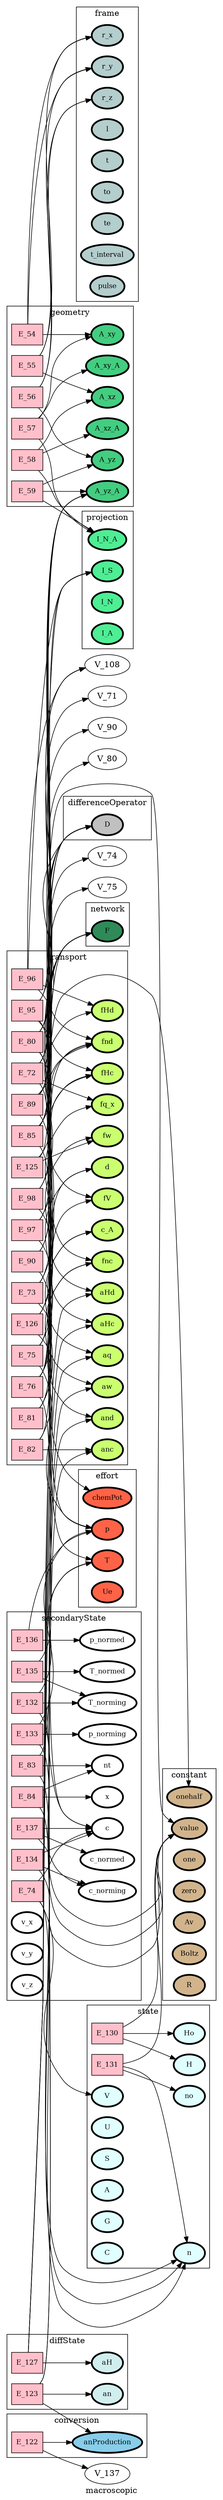 digraph macroscopic {
label=macroscopic;
rankdir=LR;
E_85 -> V_64  [splines=ortho];
E_85 -> V_70  [splines=ortho];
E_85 -> V_75  [splines=ortho];
E_85 -> V_85  [splines=ortho];
E_89 -> V_21  [splines=ortho];
E_89 -> V_64  [splines=ortho];
E_89 -> V_70  [splines=ortho];
E_89 -> V_74  [splines=ortho];
E_90 -> V_10  [splines=ortho];
E_90 -> V_101  [splines=ortho];
E_95 -> V_108  [splines=ortho];
E_95 -> V_92  [splines=ortho];
E_95 -> V_98  [splines=ortho];
E_96 -> V_101  [splines=ortho];
E_96 -> V_108  [splines=ortho];
E_96 -> V_98  [splines=ortho];
E_97 -> V_10  [splines=ortho];
E_97 -> V_109  [splines=ortho];
E_98 -> V_10  [splines=ortho];
E_98 -> V_110  [splines=ortho];
E_125 -> V_1  [splines=ortho];
E_125 -> V_109  [splines=ortho];
E_126 -> V_10  [splines=ortho];
E_126 -> V_141  [splines=ortho];
E_72 -> V_19  [splines=ortho];
E_72 -> V_64  [splines=ortho];
E_72 -> V_70  [splines=ortho];
E_72 -> V_80  [splines=ortho];
E_73 -> V_10  [splines=ortho];
E_73 -> V_83  [splines=ortho];
E_75 -> V_20  [splines=ortho];
E_75 -> V_64  [splines=ortho];
E_76 -> V_64  [splines=ortho];
E_76 -> V_8  [splines=ortho];
E_76 -> V_85  [splines=ortho];
E_76 -> V_86  [splines=ortho];
E_80 -> V_20  [splines=ortho];
E_80 -> V_64  [splines=ortho];
E_80 -> V_70  [splines=ortho];
E_80 -> V_71  [splines=ortho];
E_80 -> V_90  [splines=ortho];
E_81 -> V_87  [splines=ortho];
E_81 -> V_91  [splines=ortho];
E_82 -> V_10  [splines=ortho];
E_82 -> V_92  [splines=ortho];
subgraph cluster_macroscopic___transport {
label=transport;
rankdir=LR;
V_101 [fillcolor=darkolivegreen1, fontsize=12, label=fnd, penwidth=3, style=filled];
V_104 [fillcolor=darkolivegreen1, fontsize=12, label=and, penwidth=3, style=filled];
V_109 [fillcolor=darkolivegreen1, fontsize=12, label=fHc, penwidth=3, style=filled];
V_110 [fillcolor=darkolivegreen1, fontsize=12, label=fHd, penwidth=3, style=filled];
V_111 [fillcolor=darkolivegreen1, fontsize=12, label=aHc, penwidth=3, style=filled];
V_112 [fillcolor=darkolivegreen1, fontsize=12, label=aHd, penwidth=3, style=filled];
V_141 [fillcolor=darkolivegreen1, fontsize=12, label=fw, penwidth=3, style=filled];
V_142 [fillcolor=darkolivegreen1, fontsize=12, label=aw, penwidth=3, style=filled];
V_83 [fillcolor=darkolivegreen1, fontsize=12, label=fq_x, penwidth=3, style=filled];
V_84 [fillcolor=darkolivegreen1, fontsize=12, label=aq, penwidth=3, style=filled];
V_86 [fillcolor=darkolivegreen1, fontsize=12, label=d, penwidth=3, style=filled];
V_87 [fillcolor=darkolivegreen1, fontsize=12, label=c_A, penwidth=3, style=filled];
V_91 [fillcolor=darkolivegreen1, fontsize=12, label=fV, penwidth=3, style=filled];
V_92 [fillcolor=darkolivegreen1, fontsize=12, label=fnc, penwidth=3, style=filled];
V_93 [fillcolor=darkolivegreen1, fontsize=12, label=anc, penwidth=3, style=filled];
E_85 [fillcolor=pink, fontsize=12, shape=box, style=filled];
E_85 -> V_101  [splines=ortho];
E_89 [fillcolor=pink, fontsize=12, shape=box, style=filled];
E_89 -> V_101  [splines=ortho];
E_90 [fillcolor=pink, fontsize=12, shape=box, style=filled];
E_90 -> V_104  [splines=ortho];
E_95 [fillcolor=pink, fontsize=12, shape=box, style=filled];
E_95 -> V_109  [splines=ortho];
E_96 [fillcolor=pink, fontsize=12, shape=box, style=filled];
E_96 -> V_110  [splines=ortho];
E_97 [fillcolor=pink, fontsize=12, shape=box, style=filled];
E_97 -> V_111  [splines=ortho];
E_98 [fillcolor=pink, fontsize=12, shape=box, style=filled];
E_98 -> V_112  [splines=ortho];
E_125 [fillcolor=pink, fontsize=12, shape=box, style=filled];
E_125 -> V_141  [splines=ortho];
E_126 [fillcolor=pink, fontsize=12, shape=box, style=filled];
E_126 -> V_142  [splines=ortho];
E_72 [fillcolor=pink, fontsize=12, shape=box, style=filled];
E_72 -> V_83  [splines=ortho];
E_73 [fillcolor=pink, fontsize=12, shape=box, style=filled];
E_73 -> V_84  [splines=ortho];
E_75 [fillcolor=pink, fontsize=12, shape=box, style=filled];
E_75 -> V_86  [splines=ortho];
E_76 [fillcolor=pink, fontsize=12, shape=box, style=filled];
E_76 -> V_87  [splines=ortho];
E_80 [fillcolor=pink, fontsize=12, shape=box, style=filled];
E_80 -> V_91  [splines=ortho];
E_81 [fillcolor=pink, fontsize=12, shape=box, style=filled];
E_81 -> V_92  [splines=ortho];
E_82 [fillcolor=pink, fontsize=12, shape=box, style=filled];
E_82 -> V_93  [splines=ortho];
}

E_54 -> V_12  [splines=ortho];
E_54 -> V_13  [splines=ortho];
E_55 -> V_12  [splines=ortho];
E_55 -> V_14  [splines=ortho];
E_56 -> V_13  [splines=ortho];
E_56 -> V_14  [splines=ortho];
E_57 -> V_48  [splines=ortho];
E_57 -> V_65  [splines=ortho];
E_58 -> V_48  [splines=ortho];
E_58 -> V_66  [splines=ortho];
E_59 -> V_48  [splines=ortho];
E_59 -> V_67  [splines=ortho];
subgraph cluster_macroscopic___geometry {
label=geometry;
rankdir=LR;
V_65 [fillcolor=seagreen3, fontsize=12, label=A_xy, penwidth=3, style=filled];
V_66 [fillcolor=seagreen3, fontsize=12, label=A_xz, penwidth=3, style=filled];
V_67 [fillcolor=seagreen3, fontsize=12, label=A_yz, penwidth=3, style=filled];
V_68 [fillcolor=seagreen3, fontsize=12, label=A_xy_A, penwidth=3, style=filled];
V_69 [fillcolor=seagreen3, fontsize=12, label=A_xz_A, penwidth=3, style=filled];
V_70 [fillcolor=seagreen3, fontsize=12, label=A_yz_A, penwidth=3, style=filled];
E_54 [fillcolor=pink, fontsize=12, shape=box, style=filled];
E_54 -> V_65  [splines=ortho];
E_55 [fillcolor=pink, fontsize=12, shape=box, style=filled];
E_55 -> V_66  [splines=ortho];
E_56 [fillcolor=pink, fontsize=12, shape=box, style=filled];
E_56 -> V_67  [splines=ortho];
E_57 [fillcolor=pink, fontsize=12, shape=box, style=filled];
E_57 -> V_68  [splines=ortho];
E_58 [fillcolor=pink, fontsize=12, shape=box, style=filled];
E_58 -> V_69  [splines=ortho];
E_59 [fillcolor=pink, fontsize=12, shape=box, style=filled];
E_59 -> V_70  [splines=ortho];
}

subgraph cluster_macroscopic___properties {
label=properties;
rankdir=LR;
}

subgraph cluster_macroscopic___network {
label=network;
rankdir=LR;
V_10 [fillcolor=seagreen4, fontsize=12, label=F, penwidth=3, style=filled];
}

subgraph cluster_macroscopic___projection {
label=projection;
rankdir=LR;
V_48 [fillcolor=seagreen2, fontsize=12, label=I_N_A, penwidth=3, style=filled];
V_96 [fillcolor=seagreen2, fontsize=12, label=I_N, penwidth=3, style=filled];
V_97 [fillcolor=seagreen2, fontsize=12, label=I_A, penwidth=3, style=filled];
V_98 [fillcolor=seagreen2, fontsize=12, label=I_S, penwidth=3, style=filled];
}

subgraph cluster_macroscopic___differenceOperator {
label=differenceOperator;
rankdir=LR;
V_64 [fillcolor=grey, fontsize=12, label=D, penwidth=3, style=filled];
}

subgraph cluster_macroscopic___frame {
label=frame;
rankdir=LR;
V_11 [fillcolor=lightcyan3, fontsize=12, label=l, penwidth=3, style=filled];
V_12 [fillcolor=lightcyan3, fontsize=12, label=r_x, penwidth=3, style=filled];
V_13 [fillcolor=lightcyan3, fontsize=12, label=r_y, penwidth=3, style=filled];
V_14 [fillcolor=lightcyan3, fontsize=12, label=r_z, penwidth=3, style=filled];
V_4 [fillcolor=lightcyan3, fontsize=12, label=t, penwidth=3, style=filled];
V_5 [fillcolor=lightcyan3, fontsize=12, label=to, penwidth=3, style=filled];
V_6 [fillcolor=lightcyan3, fontsize=12, label=te, penwidth=3, style=filled];
V_7 [fillcolor=lightcyan3, fontsize=12, label=t_interval, penwidth=3, style=filled];
V_9 [fillcolor=lightcyan3, fontsize=12, label=pulse, penwidth=3, style=filled];
}

E_130 -> V_1  [splines=ortho];
E_130 -> V_22  [splines=ortho];
E_131 -> V_1  [splines=ortho];
E_131 -> V_18  [splines=ortho];
subgraph cluster_macroscopic___state {
label=state;
rankdir=LR;
V_144 [fillcolor=lightcyan, fontsize=12, label=Ho, penwidth=3, style=filled];
V_145 [fillcolor=lightcyan, fontsize=12, label=no, penwidth=3, style=filled];
V_15 [fillcolor=lightcyan, fontsize=12, label=V, penwidth=3, style=filled];
V_16 [fillcolor=lightcyan, fontsize=12, label=U, penwidth=3, style=filled];
V_17 [fillcolor=lightcyan, fontsize=12, label=S, penwidth=3, style=filled];
V_18 [fillcolor=lightcyan, fontsize=12, label=n, penwidth=3, style=filled];
V_22 [fillcolor=lightcyan, fontsize=12, label=H, penwidth=3, style=filled];
V_23 [fillcolor=lightcyan, fontsize=12, label=A, penwidth=3, style=filled];
V_24 [fillcolor=lightcyan, fontsize=12, label=G, penwidth=3, style=filled];
V_25 [fillcolor=lightcyan, fontsize=12, label=C, penwidth=3, style=filled];
E_130 [fillcolor=pink, fontsize=12, shape=box, style=filled];
E_130 -> V_144  [splines=ortho];
E_131 [fillcolor=pink, fontsize=12, shape=box, style=filled];
E_131 -> V_145  [splines=ortho];
}

subgraph cluster_macroscopic___constant {
label=constant;
rankdir=LR;
V_1 [fillcolor=tan, fontsize=12, label=value, penwidth=3, style=filled];
V_2 [fillcolor=tan, fontsize=12, label=one, penwidth=3, style=filled];
V_3 [fillcolor=tan, fontsize=12, label=zero, penwidth=3, style=filled];
V_32 [fillcolor=tan, fontsize=12, label=Av, penwidth=3, style=filled];
V_33 [fillcolor=tan, fontsize=12, label=Boltz, penwidth=3, style=filled];
V_34 [fillcolor=tan, fontsize=12, label=R, penwidth=3, style=filled];
V_8 [fillcolor=tan, fontsize=12, label=onehalf, penwidth=3, style=filled];
}

subgraph cluster_macroscopic___effort {
label=effort;
rankdir=LR;
V_19 [fillcolor=tomato, fontsize=12, label=T, penwidth=3, style=filled];
V_20 [fillcolor=tomato, fontsize=12, label=p, penwidth=3, style=filled];
V_21 [fillcolor=tomato, fontsize=12, label=chemPot, penwidth=3, style=filled];
V_35 [fillcolor=tomato, fontsize=12, label=Ue, penwidth=3, style=filled];
}

E_84 -> V_18  [splines=ortho];
E_84 -> V_99  [splines=ortho];
E_132 -> V_1  [splines=ortho];
E_132 -> V_19  [splines=ortho];
E_133 -> V_1  [splines=ortho];
E_133 -> V_20  [splines=ortho];
E_134 -> V_1  [splines=ortho];
E_134 -> V_85  [splines=ortho];
E_135 -> V_146  [splines=ortho];
E_135 -> V_19  [splines=ortho];
E_136 -> V_20  [splines=ortho];
E_137 -> V_148  [splines=ortho];
E_137 -> V_85  [splines=ortho];
E_74 -> V_15  [splines=ortho];
E_74 -> V_18  [splines=ortho];
E_83 -> V_18  [splines=ortho];
E_83 -> V_98  [splines=ortho];
subgraph cluster_macroscopic___secondaryState {
label=secondaryState;
rankdir=LR;
V_100 [fillcolor=white, fontsize=12, label=x, penwidth=3, style=filled];
V_146 [fillcolor=white, fontsize=12, label=T_norming, penwidth=3, style=filled];
V_147 [fillcolor=white, fontsize=12, label=p_norming, penwidth=3, style=filled];
V_148 [fillcolor=white, fontsize=12, label=c_norming, penwidth=3, style=filled];
V_149 [fillcolor=white, fontsize=12, label=T_normed, penwidth=3, style=filled];
V_150 [fillcolor=white, fontsize=12, label=p_normed, penwidth=3, style=filled];
V_151 [fillcolor=white, fontsize=12, label=c_normed, penwidth=3, style=filled];
V_27 [fillcolor=white, fontsize=12, label=v_x, penwidth=3, style=filled];
V_28 [fillcolor=white, fontsize=12, label=v_y, penwidth=3, style=filled];
V_29 [fillcolor=white, fontsize=12, label=v_z, penwidth=3, style=filled];
V_85 [fillcolor=white, fontsize=12, label=c, penwidth=3, style=filled];
V_99 [fillcolor=white, fontsize=12, label=nt, penwidth=3, style=filled];
E_84 [fillcolor=pink, fontsize=12, shape=box, style=filled];
E_84 -> V_100  [splines=ortho];
E_132 [fillcolor=pink, fontsize=12, shape=box, style=filled];
E_132 -> V_146  [splines=ortho];
E_133 [fillcolor=pink, fontsize=12, shape=box, style=filled];
E_133 -> V_147  [splines=ortho];
E_134 [fillcolor=pink, fontsize=12, shape=box, style=filled];
E_134 -> V_148  [splines=ortho];
E_135 [fillcolor=pink, fontsize=12, shape=box, style=filled];
E_135 -> V_149  [splines=ortho];
E_136 [fillcolor=pink, fontsize=12, shape=box, style=filled];
E_136 -> V_150  [splines=ortho];
E_137 [fillcolor=pink, fontsize=12, shape=box, style=filled];
E_137 -> V_151  [splines=ortho];
E_74 [fillcolor=pink, fontsize=12, shape=box, style=filled];
E_74 -> V_85  [splines=ortho];
E_83 [fillcolor=pink, fontsize=12, shape=box, style=filled];
E_83 -> V_99  [splines=ortho];
}

E_122 -> V_137  [splines=ortho];
subgraph cluster_macroscopic___conversion {
label=conversion;
rankdir=LR;
V_138 [fillcolor=skyblue, fontsize=12, label=anProduction, penwidth=3, style=filled];
E_122 [fillcolor=pink, fontsize=12, shape=box, style=filled];
E_122 -> V_138  [splines=ortho];
}

E_123 -> V_104  [splines=ortho];
E_123 -> V_138  [splines=ortho];
E_123 -> V_93  [splines=ortho];
E_127 -> V_111  [splines=ortho];
E_127 -> V_112  [splines=ortho];
E_127 -> V_142  [splines=ortho];
E_127 -> V_84  [splines=ortho];
subgraph cluster_macroscopic___diffState {
label=diffState;
rankdir=LR;
V_139 [fillcolor=lightcyan2, fontsize=12, label=an, penwidth=3, style=filled];
V_143 [fillcolor=lightcyan2, fontsize=12, label=aH, penwidth=3, style=filled];
E_123 [fillcolor=pink, fontsize=12, shape=box, style=filled];
E_123 -> V_139  [splines=ortho];
E_127 [fillcolor=pink, fontsize=12, shape=box, style=filled];
E_127 -> V_143  [splines=ortho];
}

subgraph cluster_macroscopic___internalTransport {
label=internalTransport;
rankdir=LR;
}

}
